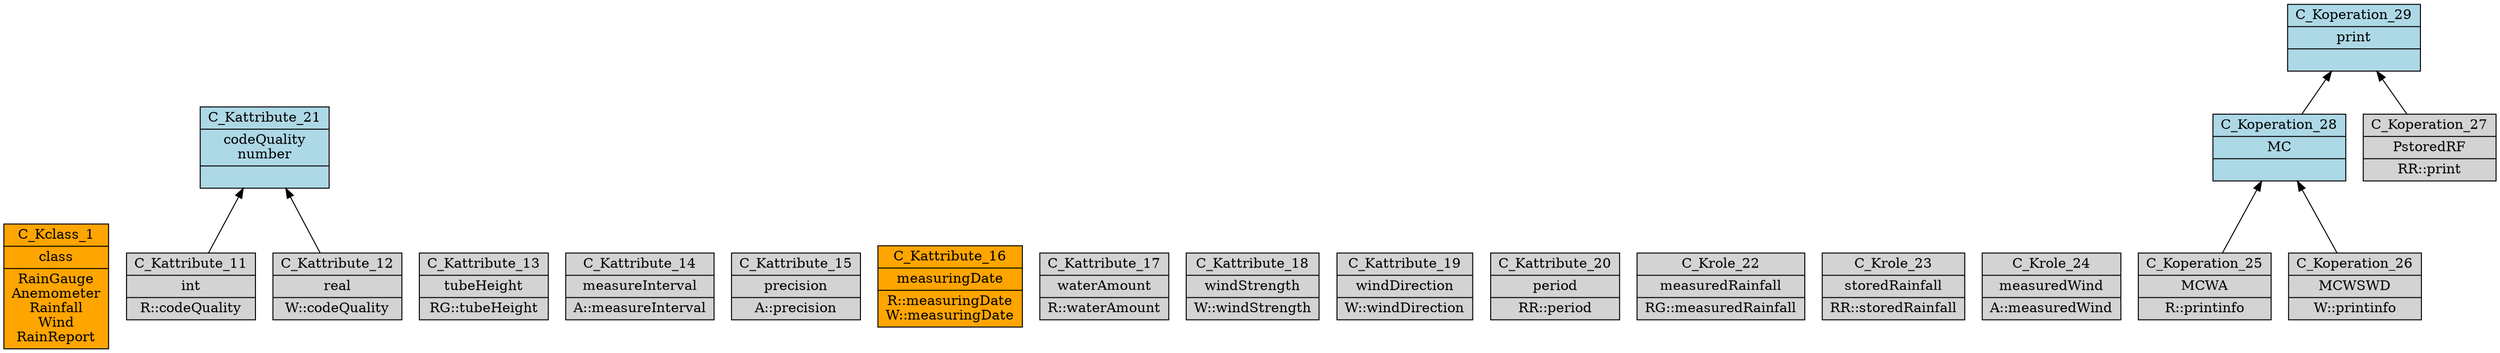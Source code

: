 digraph G { 
	rankdir=BT;
subgraph Kclass { 
label="Kclass";
1 [shape=record,style=filled,fillcolor=orange,label="{C_Kclass_1|class\n|RainGauge\nAnemometer\nRainfall\nWind\nRainReport\n}"];
}
subgraph Kattribute { 
label="Kattribute";
11 [shape=record,style=filled,label="{C_Kattribute_11|int\n|R::codeQuality\n}"];
12 [shape=record,style=filled,label="{C_Kattribute_12|real\n|W::codeQuality\n}"];
13 [shape=record,style=filled,label="{C_Kattribute_13|tubeHeight\n|RG::tubeHeight\n}"];
14 [shape=record,style=filled,label="{C_Kattribute_14|measureInterval\n|A::measureInterval\n}"];
15 [shape=record,style=filled,label="{C_Kattribute_15|precision\n|A::precision\n}"];
16 [shape=record,style=filled,fillcolor=orange,label="{C_Kattribute_16|measuringDate\n|R::measuringDate\nW::measuringDate\n}"];
17 [shape=record,style=filled,label="{C_Kattribute_17|waterAmount\n|R::waterAmount\n}"];
18 [shape=record,style=filled,label="{C_Kattribute_18|windStrength\n|W::windStrength\n}"];
19 [shape=record,style=filled,label="{C_Kattribute_19|windDirection\n|W::windDirection\n}"];
20 [shape=record,style=filled,label="{C_Kattribute_20|period\n|RR::period\n}"];
21 [shape=record,style=filled,fillcolor=lightblue,label="{C_Kattribute_21|codeQuality\nnumber\n|}"];
	11 -> 21
	12 -> 21
}
subgraph Krole { 
label="Krole";
22 [shape=record,style=filled,label="{C_Krole_22|measuredRainfall\n|RG::measuredRainfall\n}"];
23 [shape=record,style=filled,label="{C_Krole_23|storedRainfall\n|RR::storedRainfall\n}"];
24 [shape=record,style=filled,label="{C_Krole_24|measuredWind\n|A::measuredWind\n}"];
}
subgraph Koperation { 
label="Koperation";
25 [shape=record,style=filled,label="{C_Koperation_25|MCWA\n|R::printinfo\n}"];
26 [shape=record,style=filled,label="{C_Koperation_26|MCWSWD\n|W::printinfo\n}"];
27 [shape=record,style=filled,label="{C_Koperation_27|PstoredRF\n|RR::print\n}"];
28 [shape=record,style=filled,fillcolor=lightblue,label="{C_Koperation_28|MC\n|}"];
29 [shape=record,style=filled,fillcolor=lightblue,label="{C_Koperation_29|print\n|}"];
	25 -> 28
	26 -> 28
	27 -> 29
	28 -> 29
}
}